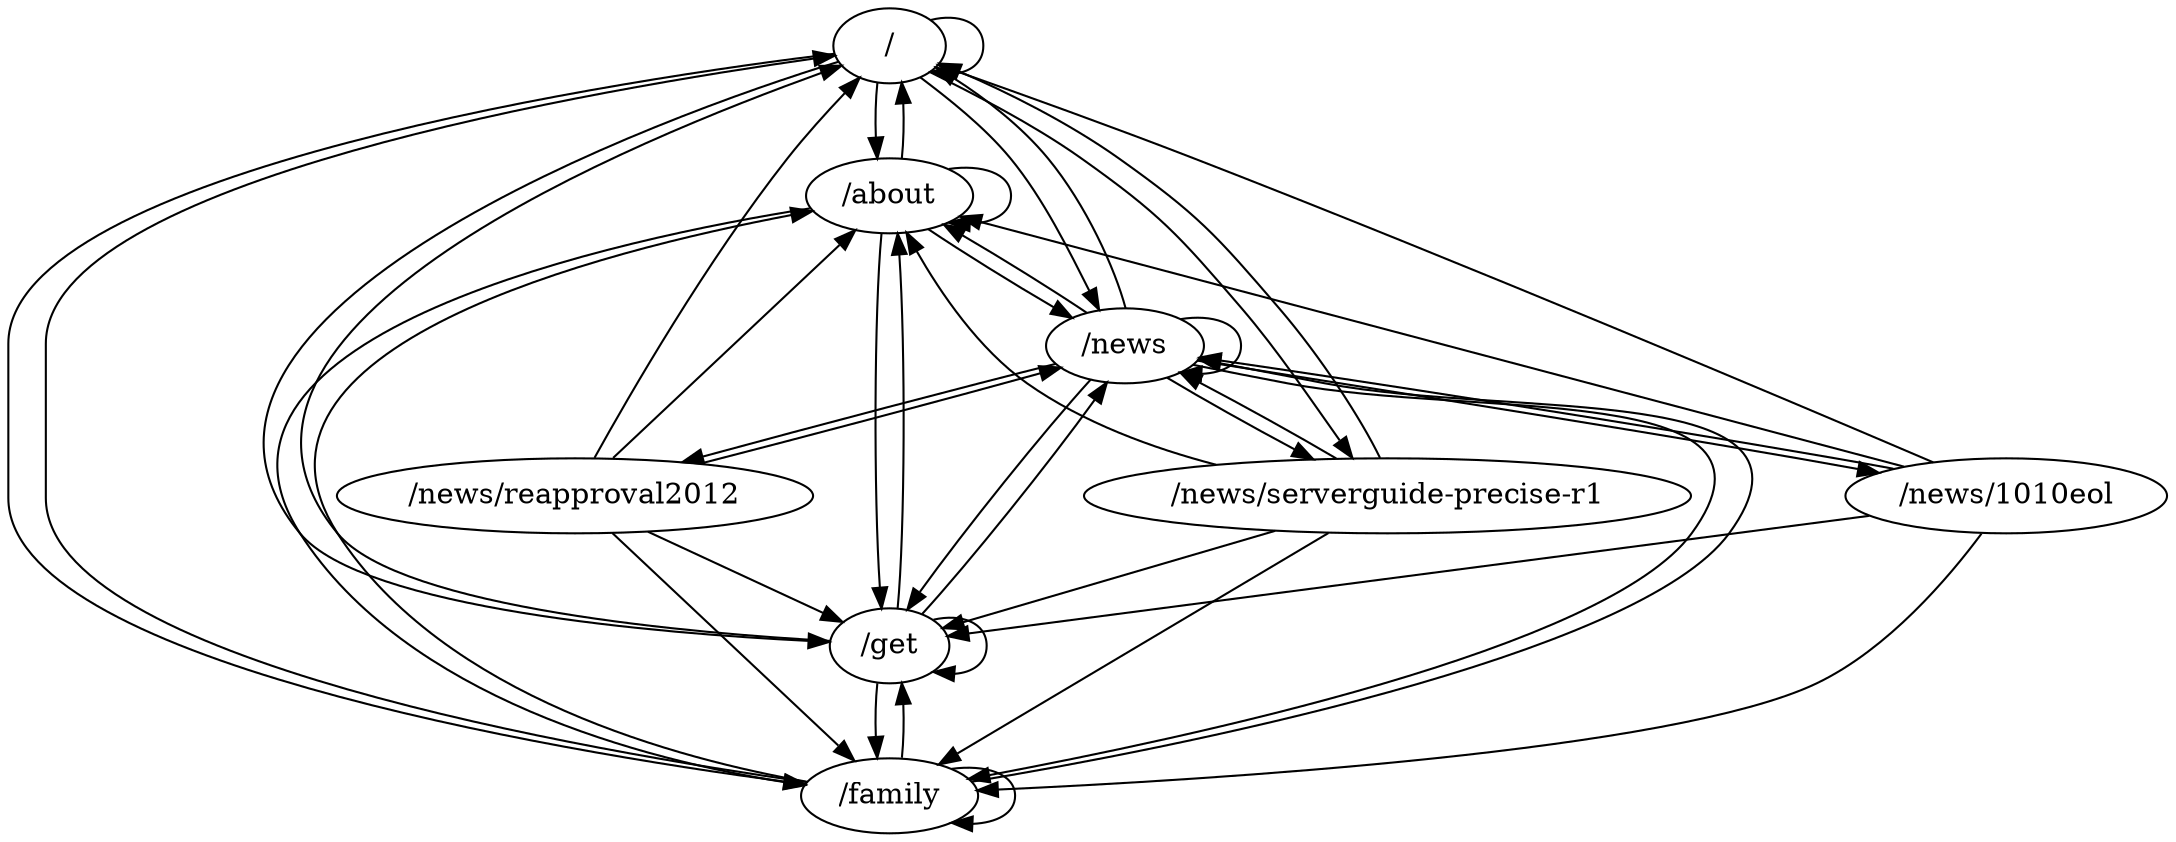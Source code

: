 digraph G {
"/" -> "/";
"/" -> "/about";
"/" -> "/family";
"/" -> "/get";
"/" -> "/news";
"/" -> "/news/serverguide-precise-r1";
"/about" -> "/";
"/about" -> "/about";
"/about" -> "/family";
"/about" -> "/get";
"/about" -> "/news";
"/family" -> "/";
"/family" -> "/about";
"/family" -> "/family";
"/family" -> "/get";
"/family" -> "/news";
"/get" -> "/";
"/get" -> "/about";
"/get" -> "/family";
"/get" -> "/get";
"/get" -> "/news";
"/news" -> "/";
"/news" -> "/about";
"/news" -> "/family";
"/news" -> "/get";
"/news" -> "/news";
"/news" -> "/news/1010eol";
"/news" -> "/news/reapproval2012";
"/news" -> "/news/serverguide-precise-r1";
"/news/1010eol" -> "/";
"/news/1010eol" -> "/about";
"/news/1010eol" -> "/family";
"/news/1010eol" -> "/get";
"/news/1010eol" -> "/news";
"/news/reapproval2012" -> "/";
"/news/reapproval2012" -> "/about";
"/news/reapproval2012" -> "/family";
"/news/reapproval2012" -> "/get";
"/news/reapproval2012" -> "/news";
"/news/serverguide-precise-r1" -> "/";
"/news/serverguide-precise-r1" -> "/about";
"/news/serverguide-precise-r1" -> "/family";
"/news/serverguide-precise-r1" -> "/get";
"/news/serverguide-precise-r1" -> "/news";
}
